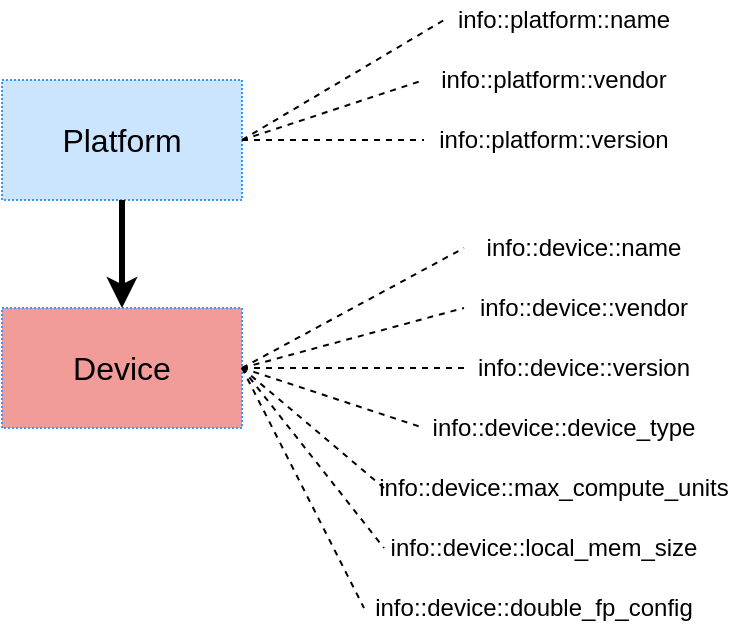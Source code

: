 <mxfile version="14.5.1" type="device"><diagram id="tKYNa71Zi9fX_SNM6WX-" name="Page-1"><mxGraphModel dx="1024" dy="592" grid="1" gridSize="10" guides="1" tooltips="1" connect="1" arrows="1" fold="1" page="1" pageScale="1" pageWidth="827" pageHeight="1169" math="0" shadow="0"><root><mxCell id="0"/><mxCell id="1" parent="0"/><mxCell id="m9zjQWSi8hMvBBgFVEit-8" value="&lt;font style=&quot;font-size: 16px&quot;&gt;Platform&lt;/font&gt;" style="rounded=0;whiteSpace=wrap;html=1;dashed=1;dashPattern=1 1;strokeColor=#3399FF;fillColor=#CCE5FF;" vertex="1" parent="1"><mxGeometry x="60" y="70" width="120" height="60" as="geometry"/></mxCell><mxCell id="m9zjQWSi8hMvBBgFVEit-9" value="&lt;font style=&quot;font-size: 16px&quot;&gt;Device&lt;/font&gt;" style="rounded=0;whiteSpace=wrap;html=1;dashed=1;dashPattern=1 1;strokeColor=#3399FF;fillColor=#F19C99;" vertex="1" parent="1"><mxGeometry x="60" y="184" width="120" height="60" as="geometry"/></mxCell><mxCell id="m9zjQWSi8hMvBBgFVEit-10" value="info::platform::name" style="text;html=1;strokeColor=none;fillColor=none;align=center;verticalAlign=middle;whiteSpace=wrap;rounded=0;dashed=1;dashPattern=1 1;" vertex="1" parent="1"><mxGeometry x="281" y="30" width="120" height="20" as="geometry"/></mxCell><mxCell id="m9zjQWSi8hMvBBgFVEit-11" value="info::platform::vendor" style="text;html=1;strokeColor=none;fillColor=none;align=center;verticalAlign=middle;whiteSpace=wrap;rounded=0;dashed=1;dashPattern=1 1;" vertex="1" parent="1"><mxGeometry x="271" y="60" width="130" height="20" as="geometry"/></mxCell><mxCell id="m9zjQWSi8hMvBBgFVEit-12" value="info::platform::version" style="text;html=1;strokeColor=none;fillColor=none;align=center;verticalAlign=middle;whiteSpace=wrap;rounded=0;dashed=1;dashPattern=1 1;" vertex="1" parent="1"><mxGeometry x="271" y="90" width="130" height="20" as="geometry"/></mxCell><mxCell id="m9zjQWSi8hMvBBgFVEit-13" value="info::device::name" style="text;html=1;strokeColor=none;fillColor=none;align=center;verticalAlign=middle;whiteSpace=wrap;rounded=0;dashed=1;dashPattern=1 1;" vertex="1" parent="1"><mxGeometry x="291" y="144" width="120" height="20" as="geometry"/></mxCell><mxCell id="m9zjQWSi8hMvBBgFVEit-14" value="info::device::vendor" style="text;html=1;strokeColor=none;fillColor=none;align=center;verticalAlign=middle;whiteSpace=wrap;rounded=0;dashed=1;dashPattern=1 1;" vertex="1" parent="1"><mxGeometry x="291" y="174" width="120" height="20" as="geometry"/></mxCell><mxCell id="m9zjQWSi8hMvBBgFVEit-15" value="info::device::version" style="text;html=1;strokeColor=none;fillColor=none;align=center;verticalAlign=middle;whiteSpace=wrap;rounded=0;dashed=1;dashPattern=1 1;" vertex="1" parent="1"><mxGeometry x="291" y="204" width="120" height="20" as="geometry"/></mxCell><mxCell id="m9zjQWSi8hMvBBgFVEit-16" value="info::device::device_type" style="text;html=1;strokeColor=none;fillColor=none;align=center;verticalAlign=middle;whiteSpace=wrap;rounded=0;dashed=1;dashPattern=1 1;" vertex="1" parent="1"><mxGeometry x="271" y="234" width="140" height="20" as="geometry"/></mxCell><mxCell id="m9zjQWSi8hMvBBgFVEit-17" value="info::device::max_compute_units" style="text;html=1;strokeColor=none;fillColor=none;align=center;verticalAlign=middle;whiteSpace=wrap;rounded=0;dashed=1;dashPattern=1 1;" vertex="1" parent="1"><mxGeometry x="251" y="264" width="170" height="20" as="geometry"/></mxCell><mxCell id="m9zjQWSi8hMvBBgFVEit-18" value="info::device::local_mem_size" style="text;html=1;strokeColor=none;fillColor=none;align=center;verticalAlign=middle;whiteSpace=wrap;rounded=0;dashed=1;dashPattern=1 1;" vertex="1" parent="1"><mxGeometry x="251" y="294" width="160" height="20" as="geometry"/></mxCell><mxCell id="m9zjQWSi8hMvBBgFVEit-19" value="info::device::double_fp_config" style="text;html=1;strokeColor=none;fillColor=none;align=center;verticalAlign=middle;whiteSpace=wrap;rounded=0;dashed=1;dashPattern=1 1;" vertex="1" parent="1"><mxGeometry x="241" y="324" width="170" height="20" as="geometry"/></mxCell><mxCell id="m9zjQWSi8hMvBBgFVEit-24" value="" style="endArrow=none;dashed=1;html=1;exitX=1;exitY=0.5;exitDx=0;exitDy=0;entryX=0;entryY=0.5;entryDx=0;entryDy=0;" edge="1" parent="1" source="m9zjQWSi8hMvBBgFVEit-8" target="m9zjQWSi8hMvBBgFVEit-10"><mxGeometry width="50" height="50" relative="1" as="geometry"><mxPoint x="190" y="80" as="sourcePoint"/><mxPoint x="250" y="50" as="targetPoint"/></mxGeometry></mxCell><mxCell id="m9zjQWSi8hMvBBgFVEit-25" value="" style="endArrow=none;dashed=1;html=1;exitX=1;exitY=0.5;exitDx=0;exitDy=0;entryX=0;entryY=0.5;entryDx=0;entryDy=0;" edge="1" parent="1" source="m9zjQWSi8hMvBBgFVEit-8" target="m9zjQWSi8hMvBBgFVEit-11"><mxGeometry width="50" height="50" relative="1" as="geometry"><mxPoint x="190" y="95" as="sourcePoint"/><mxPoint x="291" y="50" as="targetPoint"/></mxGeometry></mxCell><mxCell id="m9zjQWSi8hMvBBgFVEit-26" value="" style="endArrow=none;dashed=1;html=1;entryX=0;entryY=0.5;entryDx=0;entryDy=0;" edge="1" parent="1" target="m9zjQWSi8hMvBBgFVEit-12"><mxGeometry width="50" height="50" relative="1" as="geometry"><mxPoint x="180" y="100" as="sourcePoint"/><mxPoint x="301" y="60" as="targetPoint"/></mxGeometry></mxCell><mxCell id="m9zjQWSi8hMvBBgFVEit-27" value="" style="endArrow=none;dashed=1;html=1;exitX=1;exitY=0.5;exitDx=0;exitDy=0;entryX=0;entryY=0.5;entryDx=0;entryDy=0;" edge="1" parent="1" source="m9zjQWSi8hMvBBgFVEit-9" target="m9zjQWSi8hMvBBgFVEit-13"><mxGeometry width="50" height="50" relative="1" as="geometry"><mxPoint x="210" y="79" as="sourcePoint"/><mxPoint x="311" y="34" as="targetPoint"/></mxGeometry></mxCell><mxCell id="m9zjQWSi8hMvBBgFVEit-28" value="" style="endArrow=none;dashed=1;html=1;exitX=1;exitY=0.5;exitDx=0;exitDy=0;entryX=0;entryY=0.5;entryDx=0;entryDy=0;" edge="1" parent="1" source="m9zjQWSi8hMvBBgFVEit-9" target="m9zjQWSi8hMvBBgFVEit-14"><mxGeometry width="50" height="50" relative="1" as="geometry"><mxPoint x="220" y="89" as="sourcePoint"/><mxPoint x="321" y="44" as="targetPoint"/></mxGeometry></mxCell><mxCell id="m9zjQWSi8hMvBBgFVEit-29" value="" style="endArrow=none;dashed=1;html=1;exitX=1;exitY=0.5;exitDx=0;exitDy=0;entryX=0;entryY=0.5;entryDx=0;entryDy=0;" edge="1" parent="1" source="m9zjQWSi8hMvBBgFVEit-9" target="m9zjQWSi8hMvBBgFVEit-15"><mxGeometry width="50" height="50" relative="1" as="geometry"><mxPoint x="230" y="99" as="sourcePoint"/><mxPoint x="331" y="54" as="targetPoint"/></mxGeometry></mxCell><mxCell id="m9zjQWSi8hMvBBgFVEit-30" value="" style="endArrow=none;dashed=1;html=1;exitX=1;exitY=0.5;exitDx=0;exitDy=0;entryX=0;entryY=0.5;entryDx=0;entryDy=0;" edge="1" parent="1" source="m9zjQWSi8hMvBBgFVEit-9" target="m9zjQWSi8hMvBBgFVEit-16"><mxGeometry width="50" height="50" relative="1" as="geometry"><mxPoint x="240" y="109" as="sourcePoint"/><mxPoint x="341" y="64" as="targetPoint"/></mxGeometry></mxCell><mxCell id="m9zjQWSi8hMvBBgFVEit-31" value="" style="endArrow=none;dashed=1;html=1;exitX=1;exitY=0.5;exitDx=0;exitDy=0;entryX=0;entryY=0.5;entryDx=0;entryDy=0;" edge="1" parent="1" source="m9zjQWSi8hMvBBgFVEit-9" target="m9zjQWSi8hMvBBgFVEit-17"><mxGeometry width="50" height="50" relative="1" as="geometry"><mxPoint x="250" y="119" as="sourcePoint"/><mxPoint x="351" y="74" as="targetPoint"/></mxGeometry></mxCell><mxCell id="m9zjQWSi8hMvBBgFVEit-32" value="" style="endArrow=none;dashed=1;html=1;exitX=1;exitY=0.5;exitDx=0;exitDy=0;entryX=0;entryY=0.5;entryDx=0;entryDy=0;" edge="1" parent="1" source="m9zjQWSi8hMvBBgFVEit-9" target="m9zjQWSi8hMvBBgFVEit-18"><mxGeometry width="50" height="50" relative="1" as="geometry"><mxPoint x="260" y="129" as="sourcePoint"/><mxPoint x="361" y="84" as="targetPoint"/></mxGeometry></mxCell><mxCell id="m9zjQWSi8hMvBBgFVEit-33" value="" style="endArrow=none;dashed=1;html=1;exitX=1;exitY=0.5;exitDx=0;exitDy=0;entryX=0;entryY=0.5;entryDx=0;entryDy=0;" edge="1" parent="1" source="m9zjQWSi8hMvBBgFVEit-9" target="m9zjQWSi8hMvBBgFVEit-19"><mxGeometry width="50" height="50" relative="1" as="geometry"><mxPoint x="270" y="139" as="sourcePoint"/><mxPoint x="371" y="94" as="targetPoint"/></mxGeometry></mxCell><mxCell id="m9zjQWSi8hMvBBgFVEit-34" value="" style="endArrow=classic;html=1;exitX=0.5;exitY=1;exitDx=0;exitDy=0;strokeWidth=3;" edge="1" parent="1" source="m9zjQWSi8hMvBBgFVEit-8" target="m9zjQWSi8hMvBBgFVEit-9"><mxGeometry width="50" height="50" relative="1" as="geometry"><mxPoint x="390" y="320" as="sourcePoint"/><mxPoint x="440" y="270" as="targetPoint"/></mxGeometry></mxCell></root></mxGraphModel></diagram></mxfile>